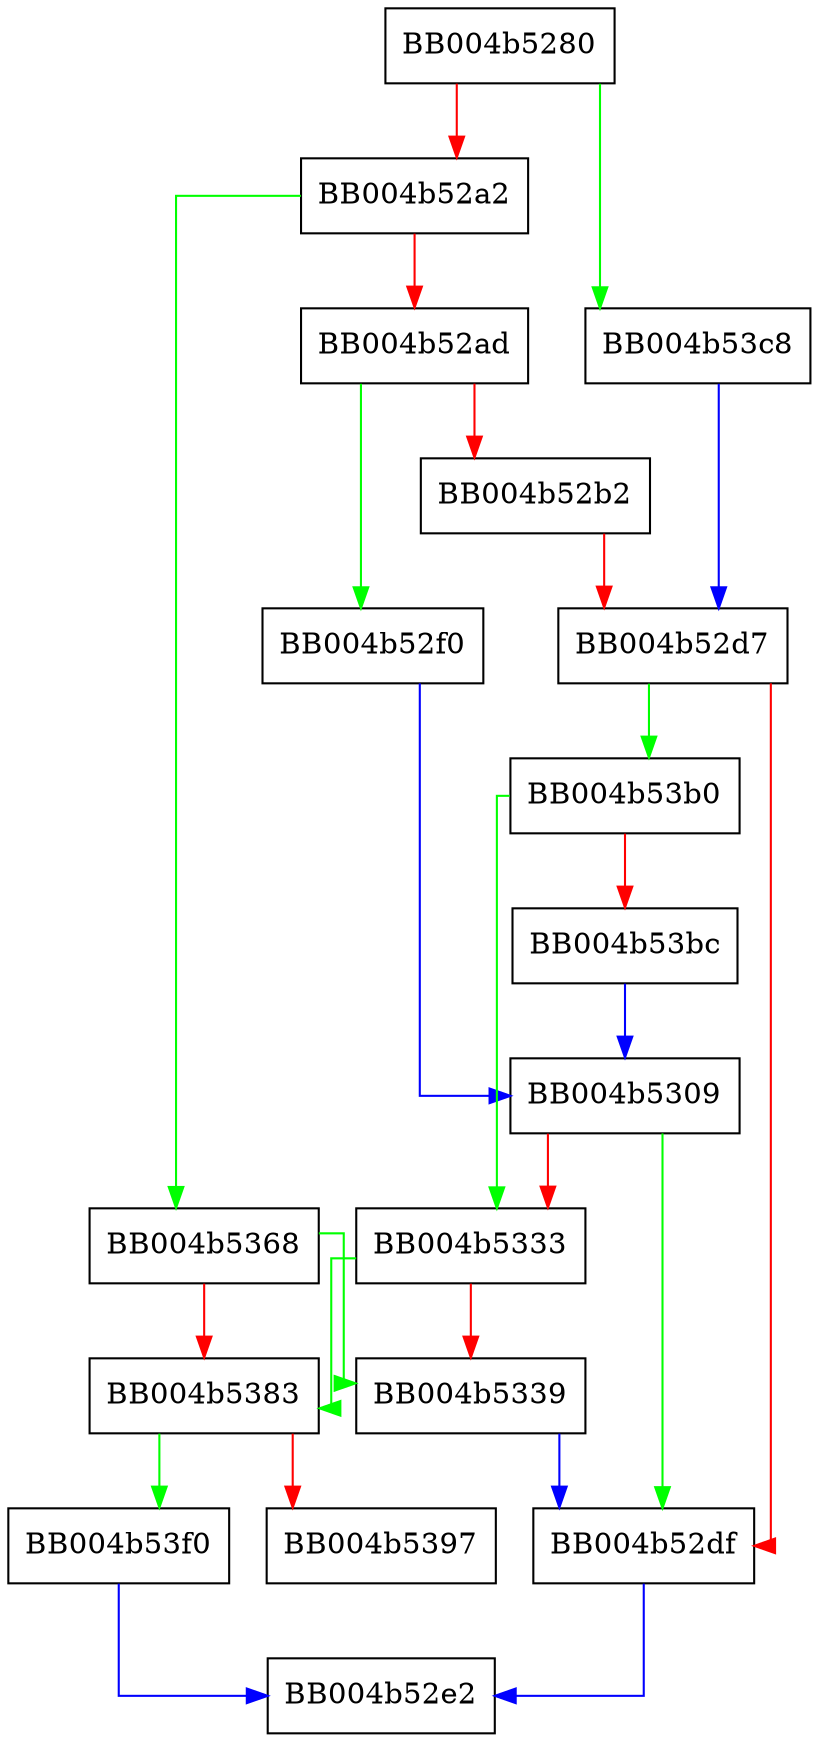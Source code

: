 digraph ossl_quic_key_update {
  node [shape="box"];
  graph [splines=ortho];
  BB004b5280 -> BB004b53c8 [color="green"];
  BB004b5280 -> BB004b52a2 [color="red"];
  BB004b52a2 -> BB004b5368 [color="green"];
  BB004b52a2 -> BB004b52ad [color="red"];
  BB004b52ad -> BB004b52f0 [color="green"];
  BB004b52ad -> BB004b52b2 [color="red"];
  BB004b52b2 -> BB004b52d7 [color="red"];
  BB004b52d7 -> BB004b53b0 [color="green"];
  BB004b52d7 -> BB004b52df [color="red"];
  BB004b52df -> BB004b52e2 [color="blue"];
  BB004b52f0 -> BB004b5309 [color="blue"];
  BB004b5309 -> BB004b52df [color="green"];
  BB004b5309 -> BB004b5333 [color="red"];
  BB004b5333 -> BB004b5383 [color="green"];
  BB004b5333 -> BB004b5339 [color="red"];
  BB004b5339 -> BB004b52df [color="blue"];
  BB004b5368 -> BB004b5339 [color="green"];
  BB004b5368 -> BB004b5383 [color="red"];
  BB004b5383 -> BB004b53f0 [color="green"];
  BB004b5383 -> BB004b5397 [color="red"];
  BB004b53b0 -> BB004b5333 [color="green"];
  BB004b53b0 -> BB004b53bc [color="red"];
  BB004b53bc -> BB004b5309 [color="blue"];
  BB004b53c8 -> BB004b52d7 [color="blue"];
  BB004b53f0 -> BB004b52e2 [color="blue"];
}